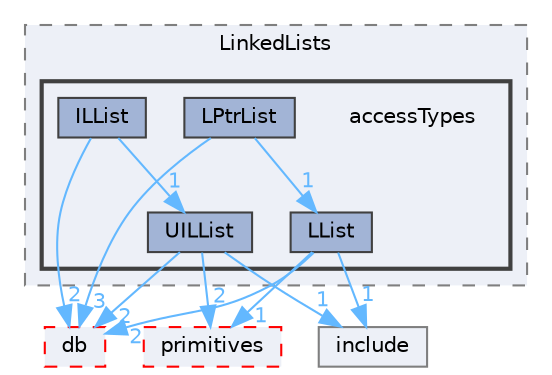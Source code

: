 digraph "src/OpenFOAM/containers/LinkedLists/accessTypes"
{
 // LATEX_PDF_SIZE
  bgcolor="transparent";
  edge [fontname=Helvetica,fontsize=10,labelfontname=Helvetica,labelfontsize=10];
  node [fontname=Helvetica,fontsize=10,shape=box,height=0.2,width=0.4];
  compound=true
  subgraph clusterdir_1ceeb2d59d8f320bd70a3a0eeca6c137 {
    graph [ bgcolor="#edf0f7", pencolor="grey50", label="LinkedLists", fontname=Helvetica,fontsize=10 style="filled,dashed", URL="dir_1ceeb2d59d8f320bd70a3a0eeca6c137.html",tooltip=""]
  subgraph clusterdir_57bc99d9bbe398ddf18eacd9434279ec {
    graph [ bgcolor="#edf0f7", pencolor="grey25", label="", fontname=Helvetica,fontsize=10 style="filled,bold", URL="dir_57bc99d9bbe398ddf18eacd9434279ec.html",tooltip=""]
    dir_57bc99d9bbe398ddf18eacd9434279ec [shape=plaintext, label="accessTypes"];
  dir_7b938eb3df2a8d74bc19b610ade6a8d7 [label="ILList", fillcolor="#a2b4d6", color="grey25", style="filled", URL="dir_7b938eb3df2a8d74bc19b610ade6a8d7.html",tooltip=""];
  dir_a1fa2454b4ff7e0fb39d648dca253bc3 [label="LList", fillcolor="#a2b4d6", color="grey25", style="filled", URL="dir_a1fa2454b4ff7e0fb39d648dca253bc3.html",tooltip=""];
  dir_497da6cd9f3716736bc0c7164bc6486d [label="LPtrList", fillcolor="#a2b4d6", color="grey25", style="filled", URL="dir_497da6cd9f3716736bc0c7164bc6486d.html",tooltip=""];
  dir_b72784fc22e2256506e26a90c4ccea43 [label="UILList", fillcolor="#a2b4d6", color="grey25", style="filled", URL="dir_b72784fc22e2256506e26a90c4ccea43.html",tooltip=""];
  }
  }
  dir_63c634f7a7cfd679ac26c67fb30fc32f [label="db", fillcolor="#edf0f7", color="red", style="filled,dashed", URL="dir_63c634f7a7cfd679ac26c67fb30fc32f.html",tooltip=""];
  dir_3e50f45338116b169052b428016851aa [label="primitives", fillcolor="#edf0f7", color="red", style="filled,dashed", URL="dir_3e50f45338116b169052b428016851aa.html",tooltip=""];
  dir_e954e9f5966bc1c681a414ec8bd0ee15 [label="include", fillcolor="#edf0f7", color="grey50", style="filled", URL="dir_e954e9f5966bc1c681a414ec8bd0ee15.html",tooltip=""];
  dir_7b938eb3df2a8d74bc19b610ade6a8d7->dir_63c634f7a7cfd679ac26c67fb30fc32f [headlabel="2", labeldistance=1.5 headhref="dir_001787_000817.html" href="dir_001787_000817.html" color="steelblue1" fontcolor="steelblue1"];
  dir_7b938eb3df2a8d74bc19b610ade6a8d7->dir_b72784fc22e2256506e26a90c4ccea43 [headlabel="1", labeldistance=1.5 headhref="dir_001787_004182.html" href="dir_001787_004182.html" color="steelblue1" fontcolor="steelblue1"];
  dir_a1fa2454b4ff7e0fb39d648dca253bc3->dir_3e50f45338116b169052b428016851aa [headlabel="1", labeldistance=1.5 headhref="dir_002245_003069.html" href="dir_002245_003069.html" color="steelblue1" fontcolor="steelblue1"];
  dir_a1fa2454b4ff7e0fb39d648dca253bc3->dir_63c634f7a7cfd679ac26c67fb30fc32f [headlabel="2", labeldistance=1.5 headhref="dir_002245_000817.html" href="dir_002245_000817.html" color="steelblue1" fontcolor="steelblue1"];
  dir_a1fa2454b4ff7e0fb39d648dca253bc3->dir_e954e9f5966bc1c681a414ec8bd0ee15 [headlabel="1", labeldistance=1.5 headhref="dir_002245_001804.html" href="dir_002245_001804.html" color="steelblue1" fontcolor="steelblue1"];
  dir_497da6cd9f3716736bc0c7164bc6486d->dir_63c634f7a7cfd679ac26c67fb30fc32f [headlabel="3", labeldistance=1.5 headhref="dir_002264_000817.html" href="dir_002264_000817.html" color="steelblue1" fontcolor="steelblue1"];
  dir_497da6cd9f3716736bc0c7164bc6486d->dir_a1fa2454b4ff7e0fb39d648dca253bc3 [headlabel="1", labeldistance=1.5 headhref="dir_002264_002245.html" href="dir_002264_002245.html" color="steelblue1" fontcolor="steelblue1"];
  dir_b72784fc22e2256506e26a90c4ccea43->dir_3e50f45338116b169052b428016851aa [headlabel="2", labeldistance=1.5 headhref="dir_004182_003069.html" href="dir_004182_003069.html" color="steelblue1" fontcolor="steelblue1"];
  dir_b72784fc22e2256506e26a90c4ccea43->dir_63c634f7a7cfd679ac26c67fb30fc32f [headlabel="2", labeldistance=1.5 headhref="dir_004182_000817.html" href="dir_004182_000817.html" color="steelblue1" fontcolor="steelblue1"];
  dir_b72784fc22e2256506e26a90c4ccea43->dir_e954e9f5966bc1c681a414ec8bd0ee15 [headlabel="1", labeldistance=1.5 headhref="dir_004182_001804.html" href="dir_004182_001804.html" color="steelblue1" fontcolor="steelblue1"];
}
